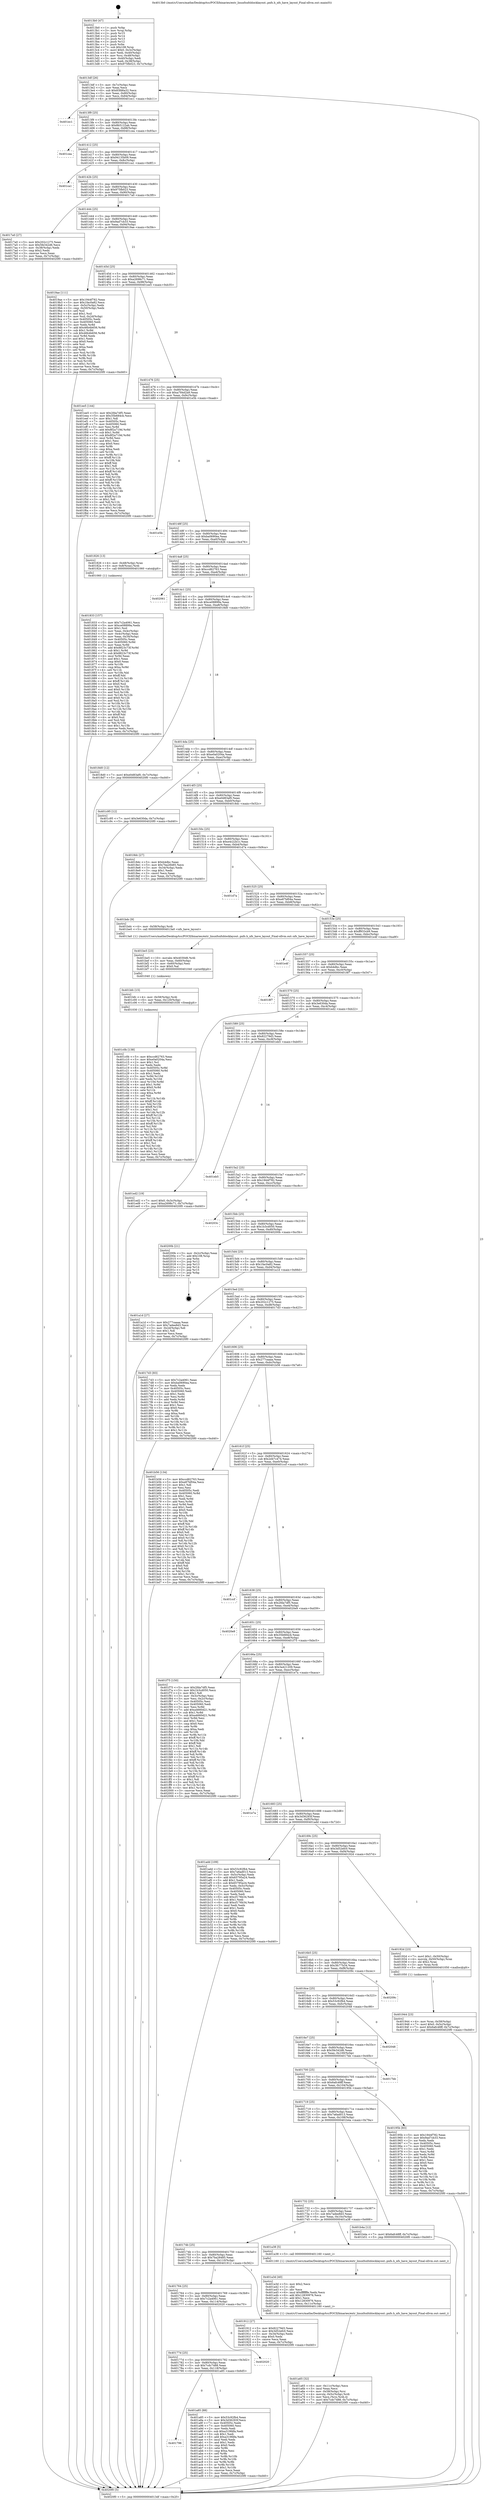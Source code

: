 digraph "0x4013b0" {
  label = "0x4013b0 (/mnt/c/Users/mathe/Desktop/tcc/POCII/binaries/extr_linuxfsnfsblocklayout..pnfs.h_nfs_have_layout_Final-ollvm.out::main(0))"
  labelloc = "t"
  node[shape=record]

  Entry [label="",width=0.3,height=0.3,shape=circle,fillcolor=black,style=filled]
  "0x4013df" [label="{
     0x4013df [26]\l
     | [instrs]\l
     &nbsp;&nbsp;0x4013df \<+3\>: mov -0x7c(%rbp),%eax\l
     &nbsp;&nbsp;0x4013e2 \<+2\>: mov %eax,%ecx\l
     &nbsp;&nbsp;0x4013e4 \<+6\>: sub $0x83fd6a32,%ecx\l
     &nbsp;&nbsp;0x4013ea \<+3\>: mov %eax,-0x80(%rbp)\l
     &nbsp;&nbsp;0x4013ed \<+6\>: mov %ecx,-0x84(%rbp)\l
     &nbsp;&nbsp;0x4013f3 \<+6\>: je 0000000000401ec1 \<main+0xb11\>\l
  }"]
  "0x401ec1" [label="{
     0x401ec1\l
  }", style=dashed]
  "0x4013f9" [label="{
     0x4013f9 [25]\l
     | [instrs]\l
     &nbsp;&nbsp;0x4013f9 \<+5\>: jmp 00000000004013fe \<main+0x4e\>\l
     &nbsp;&nbsp;0x4013fe \<+3\>: mov -0x80(%rbp),%eax\l
     &nbsp;&nbsp;0x401401 \<+5\>: sub $0x8b5122ab,%eax\l
     &nbsp;&nbsp;0x401406 \<+6\>: mov %eax,-0x88(%rbp)\l
     &nbsp;&nbsp;0x40140c \<+6\>: je 0000000000401cea \<main+0x93a\>\l
  }"]
  Exit [label="",width=0.3,height=0.3,shape=circle,fillcolor=black,style=filled,peripheries=2]
  "0x401cea" [label="{
     0x401cea\l
  }", style=dashed]
  "0x401412" [label="{
     0x401412 [25]\l
     | [instrs]\l
     &nbsp;&nbsp;0x401412 \<+5\>: jmp 0000000000401417 \<main+0x67\>\l
     &nbsp;&nbsp;0x401417 \<+3\>: mov -0x80(%rbp),%eax\l
     &nbsp;&nbsp;0x40141a \<+5\>: sub $0x94135b09,%eax\l
     &nbsp;&nbsp;0x40141f \<+6\>: mov %eax,-0x8c(%rbp)\l
     &nbsp;&nbsp;0x401425 \<+6\>: je 0000000000401ca1 \<main+0x8f1\>\l
  }"]
  "0x401c0b" [label="{
     0x401c0b [138]\l
     | [instrs]\l
     &nbsp;&nbsp;0x401c0b \<+5\>: mov $0xccd62763,%eax\l
     &nbsp;&nbsp;0x401c10 \<+5\>: mov $0xe0a0204a,%esi\l
     &nbsp;&nbsp;0x401c15 \<+2\>: mov $0x1,%cl\l
     &nbsp;&nbsp;0x401c17 \<+2\>: xor %edx,%edx\l
     &nbsp;&nbsp;0x401c19 \<+8\>: mov 0x40505c,%r8d\l
     &nbsp;&nbsp;0x401c21 \<+8\>: mov 0x405060,%r9d\l
     &nbsp;&nbsp;0x401c29 \<+3\>: sub $0x1,%edx\l
     &nbsp;&nbsp;0x401c2c \<+3\>: mov %r8d,%r10d\l
     &nbsp;&nbsp;0x401c2f \<+3\>: add %edx,%r10d\l
     &nbsp;&nbsp;0x401c32 \<+4\>: imul %r10d,%r8d\l
     &nbsp;&nbsp;0x401c36 \<+4\>: and $0x1,%r8d\l
     &nbsp;&nbsp;0x401c3a \<+4\>: cmp $0x0,%r8d\l
     &nbsp;&nbsp;0x401c3e \<+4\>: sete %r11b\l
     &nbsp;&nbsp;0x401c42 \<+4\>: cmp $0xa,%r9d\l
     &nbsp;&nbsp;0x401c46 \<+3\>: setl %bl\l
     &nbsp;&nbsp;0x401c49 \<+3\>: mov %r11b,%r14b\l
     &nbsp;&nbsp;0x401c4c \<+4\>: xor $0xff,%r14b\l
     &nbsp;&nbsp;0x401c50 \<+3\>: mov %bl,%r15b\l
     &nbsp;&nbsp;0x401c53 \<+4\>: xor $0xff,%r15b\l
     &nbsp;&nbsp;0x401c57 \<+3\>: xor $0x1,%cl\l
     &nbsp;&nbsp;0x401c5a \<+3\>: mov %r14b,%r12b\l
     &nbsp;&nbsp;0x401c5d \<+4\>: and $0xff,%r12b\l
     &nbsp;&nbsp;0x401c61 \<+3\>: and %cl,%r11b\l
     &nbsp;&nbsp;0x401c64 \<+3\>: mov %r15b,%r13b\l
     &nbsp;&nbsp;0x401c67 \<+4\>: and $0xff,%r13b\l
     &nbsp;&nbsp;0x401c6b \<+2\>: and %cl,%bl\l
     &nbsp;&nbsp;0x401c6d \<+3\>: or %r11b,%r12b\l
     &nbsp;&nbsp;0x401c70 \<+3\>: or %bl,%r13b\l
     &nbsp;&nbsp;0x401c73 \<+3\>: xor %r13b,%r12b\l
     &nbsp;&nbsp;0x401c76 \<+3\>: or %r15b,%r14b\l
     &nbsp;&nbsp;0x401c79 \<+4\>: xor $0xff,%r14b\l
     &nbsp;&nbsp;0x401c7d \<+3\>: or $0x1,%cl\l
     &nbsp;&nbsp;0x401c80 \<+3\>: and %cl,%r14b\l
     &nbsp;&nbsp;0x401c83 \<+3\>: or %r14b,%r12b\l
     &nbsp;&nbsp;0x401c86 \<+4\>: test $0x1,%r12b\l
     &nbsp;&nbsp;0x401c8a \<+3\>: cmovne %esi,%eax\l
     &nbsp;&nbsp;0x401c8d \<+3\>: mov %eax,-0x7c(%rbp)\l
     &nbsp;&nbsp;0x401c90 \<+5\>: jmp 00000000004020f0 \<main+0xd40\>\l
  }"]
  "0x401ca1" [label="{
     0x401ca1\l
  }", style=dashed]
  "0x40142b" [label="{
     0x40142b [25]\l
     | [instrs]\l
     &nbsp;&nbsp;0x40142b \<+5\>: jmp 0000000000401430 \<main+0x80\>\l
     &nbsp;&nbsp;0x401430 \<+3\>: mov -0x80(%rbp),%eax\l
     &nbsp;&nbsp;0x401433 \<+5\>: sub $0x975fb023,%eax\l
     &nbsp;&nbsp;0x401438 \<+6\>: mov %eax,-0x90(%rbp)\l
     &nbsp;&nbsp;0x40143e \<+6\>: je 00000000004017a0 \<main+0x3f0\>\l
  }"]
  "0x401bfc" [label="{
     0x401bfc [15]\l
     | [instrs]\l
     &nbsp;&nbsp;0x401bfc \<+4\>: mov -0x58(%rbp),%rdi\l
     &nbsp;&nbsp;0x401c00 \<+6\>: mov %eax,-0x120(%rbp)\l
     &nbsp;&nbsp;0x401c06 \<+5\>: call 0000000000401030 \<free@plt\>\l
     | [calls]\l
     &nbsp;&nbsp;0x401030 \{1\} (unknown)\l
  }"]
  "0x4017a0" [label="{
     0x4017a0 [27]\l
     | [instrs]\l
     &nbsp;&nbsp;0x4017a0 \<+5\>: mov $0x202c1275,%eax\l
     &nbsp;&nbsp;0x4017a5 \<+5\>: mov $0x5fe342d6,%ecx\l
     &nbsp;&nbsp;0x4017aa \<+3\>: mov -0x38(%rbp),%edx\l
     &nbsp;&nbsp;0x4017ad \<+3\>: cmp $0x2,%edx\l
     &nbsp;&nbsp;0x4017b0 \<+3\>: cmovne %ecx,%eax\l
     &nbsp;&nbsp;0x4017b3 \<+3\>: mov %eax,-0x7c(%rbp)\l
     &nbsp;&nbsp;0x4017b6 \<+5\>: jmp 00000000004020f0 \<main+0xd40\>\l
  }"]
  "0x401444" [label="{
     0x401444 [25]\l
     | [instrs]\l
     &nbsp;&nbsp;0x401444 \<+5\>: jmp 0000000000401449 \<main+0x99\>\l
     &nbsp;&nbsp;0x401449 \<+3\>: mov -0x80(%rbp),%eax\l
     &nbsp;&nbsp;0x40144c \<+5\>: sub $0x9ad7cb33,%eax\l
     &nbsp;&nbsp;0x401451 \<+6\>: mov %eax,-0x94(%rbp)\l
     &nbsp;&nbsp;0x401457 \<+6\>: je 00000000004019ae \<main+0x5fe\>\l
  }"]
  "0x4020f0" [label="{
     0x4020f0 [5]\l
     | [instrs]\l
     &nbsp;&nbsp;0x4020f0 \<+5\>: jmp 00000000004013df \<main+0x2f\>\l
  }"]
  "0x4013b0" [label="{
     0x4013b0 [47]\l
     | [instrs]\l
     &nbsp;&nbsp;0x4013b0 \<+1\>: push %rbp\l
     &nbsp;&nbsp;0x4013b1 \<+3\>: mov %rsp,%rbp\l
     &nbsp;&nbsp;0x4013b4 \<+2\>: push %r15\l
     &nbsp;&nbsp;0x4013b6 \<+2\>: push %r14\l
     &nbsp;&nbsp;0x4013b8 \<+2\>: push %r13\l
     &nbsp;&nbsp;0x4013ba \<+2\>: push %r12\l
     &nbsp;&nbsp;0x4013bc \<+1\>: push %rbx\l
     &nbsp;&nbsp;0x4013bd \<+7\>: sub $0x108,%rsp\l
     &nbsp;&nbsp;0x4013c4 \<+7\>: movl $0x0,-0x3c(%rbp)\l
     &nbsp;&nbsp;0x4013cb \<+3\>: mov %edi,-0x40(%rbp)\l
     &nbsp;&nbsp;0x4013ce \<+4\>: mov %rsi,-0x48(%rbp)\l
     &nbsp;&nbsp;0x4013d2 \<+3\>: mov -0x40(%rbp),%edi\l
     &nbsp;&nbsp;0x4013d5 \<+3\>: mov %edi,-0x38(%rbp)\l
     &nbsp;&nbsp;0x4013d8 \<+7\>: movl $0x975fb023,-0x7c(%rbp)\l
  }"]
  "0x401be5" [label="{
     0x401be5 [23]\l
     | [instrs]\l
     &nbsp;&nbsp;0x401be5 \<+10\>: movabs $0x4030d6,%rdi\l
     &nbsp;&nbsp;0x401bef \<+3\>: mov %eax,-0x60(%rbp)\l
     &nbsp;&nbsp;0x401bf2 \<+3\>: mov -0x60(%rbp),%esi\l
     &nbsp;&nbsp;0x401bf5 \<+2\>: mov $0x0,%al\l
     &nbsp;&nbsp;0x401bf7 \<+5\>: call 0000000000401040 \<printf@plt\>\l
     | [calls]\l
     &nbsp;&nbsp;0x401040 \{1\} (unknown)\l
  }"]
  "0x4019ae" [label="{
     0x4019ae [111]\l
     | [instrs]\l
     &nbsp;&nbsp;0x4019ae \<+5\>: mov $0x1944f782,%eax\l
     &nbsp;&nbsp;0x4019b3 \<+5\>: mov $0x1fac0a82,%ecx\l
     &nbsp;&nbsp;0x4019b8 \<+3\>: mov -0x5c(%rbp),%edx\l
     &nbsp;&nbsp;0x4019bb \<+3\>: cmp -0x50(%rbp),%edx\l
     &nbsp;&nbsp;0x4019be \<+4\>: setl %sil\l
     &nbsp;&nbsp;0x4019c2 \<+4\>: and $0x1,%sil\l
     &nbsp;&nbsp;0x4019c6 \<+4\>: mov %sil,-0x2d(%rbp)\l
     &nbsp;&nbsp;0x4019ca \<+7\>: mov 0x40505c,%edx\l
     &nbsp;&nbsp;0x4019d1 \<+7\>: mov 0x405060,%edi\l
     &nbsp;&nbsp;0x4019d8 \<+3\>: mov %edx,%r8d\l
     &nbsp;&nbsp;0x4019db \<+7\>: add $0x46b4b656,%r8d\l
     &nbsp;&nbsp;0x4019e2 \<+4\>: sub $0x1,%r8d\l
     &nbsp;&nbsp;0x4019e6 \<+7\>: sub $0x46b4b656,%r8d\l
     &nbsp;&nbsp;0x4019ed \<+4\>: imul %r8d,%edx\l
     &nbsp;&nbsp;0x4019f1 \<+3\>: and $0x1,%edx\l
     &nbsp;&nbsp;0x4019f4 \<+3\>: cmp $0x0,%edx\l
     &nbsp;&nbsp;0x4019f7 \<+4\>: sete %sil\l
     &nbsp;&nbsp;0x4019fb \<+3\>: cmp $0xa,%edi\l
     &nbsp;&nbsp;0x4019fe \<+4\>: setl %r9b\l
     &nbsp;&nbsp;0x401a02 \<+3\>: mov %sil,%r10b\l
     &nbsp;&nbsp;0x401a05 \<+3\>: and %r9b,%r10b\l
     &nbsp;&nbsp;0x401a08 \<+3\>: xor %r9b,%sil\l
     &nbsp;&nbsp;0x401a0b \<+3\>: or %sil,%r10b\l
     &nbsp;&nbsp;0x401a0e \<+4\>: test $0x1,%r10b\l
     &nbsp;&nbsp;0x401a12 \<+3\>: cmovne %ecx,%eax\l
     &nbsp;&nbsp;0x401a15 \<+3\>: mov %eax,-0x7c(%rbp)\l
     &nbsp;&nbsp;0x401a18 \<+5\>: jmp 00000000004020f0 \<main+0xd40\>\l
  }"]
  "0x40145d" [label="{
     0x40145d [25]\l
     | [instrs]\l
     &nbsp;&nbsp;0x40145d \<+5\>: jmp 0000000000401462 \<main+0xb2\>\l
     &nbsp;&nbsp;0x401462 \<+3\>: mov -0x80(%rbp),%eax\l
     &nbsp;&nbsp;0x401465 \<+5\>: sub $0xa2698c71,%eax\l
     &nbsp;&nbsp;0x40146a \<+6\>: mov %eax,-0x98(%rbp)\l
     &nbsp;&nbsp;0x401470 \<+6\>: je 0000000000401ee5 \<main+0xb35\>\l
  }"]
  "0x401796" [label="{
     0x401796\l
  }", style=dashed]
  "0x401ee5" [label="{
     0x401ee5 [144]\l
     | [instrs]\l
     &nbsp;&nbsp;0x401ee5 \<+5\>: mov $0x2fda7df5,%eax\l
     &nbsp;&nbsp;0x401eea \<+5\>: mov $0x35b684cb,%ecx\l
     &nbsp;&nbsp;0x401eef \<+2\>: mov $0x1,%dl\l
     &nbsp;&nbsp;0x401ef1 \<+7\>: mov 0x40505c,%esi\l
     &nbsp;&nbsp;0x401ef8 \<+7\>: mov 0x405060,%edi\l
     &nbsp;&nbsp;0x401eff \<+3\>: mov %esi,%r8d\l
     &nbsp;&nbsp;0x401f02 \<+7\>: add $0x8f2a719d,%r8d\l
     &nbsp;&nbsp;0x401f09 \<+4\>: sub $0x1,%r8d\l
     &nbsp;&nbsp;0x401f0d \<+7\>: sub $0x8f2a719d,%r8d\l
     &nbsp;&nbsp;0x401f14 \<+4\>: imul %r8d,%esi\l
     &nbsp;&nbsp;0x401f18 \<+3\>: and $0x1,%esi\l
     &nbsp;&nbsp;0x401f1b \<+3\>: cmp $0x0,%esi\l
     &nbsp;&nbsp;0x401f1e \<+4\>: sete %r9b\l
     &nbsp;&nbsp;0x401f22 \<+3\>: cmp $0xa,%edi\l
     &nbsp;&nbsp;0x401f25 \<+4\>: setl %r10b\l
     &nbsp;&nbsp;0x401f29 \<+3\>: mov %r9b,%r11b\l
     &nbsp;&nbsp;0x401f2c \<+4\>: xor $0xff,%r11b\l
     &nbsp;&nbsp;0x401f30 \<+3\>: mov %r10b,%bl\l
     &nbsp;&nbsp;0x401f33 \<+3\>: xor $0xff,%bl\l
     &nbsp;&nbsp;0x401f36 \<+3\>: xor $0x1,%dl\l
     &nbsp;&nbsp;0x401f39 \<+3\>: mov %r11b,%r14b\l
     &nbsp;&nbsp;0x401f3c \<+4\>: and $0xff,%r14b\l
     &nbsp;&nbsp;0x401f40 \<+3\>: and %dl,%r9b\l
     &nbsp;&nbsp;0x401f43 \<+3\>: mov %bl,%r15b\l
     &nbsp;&nbsp;0x401f46 \<+4\>: and $0xff,%r15b\l
     &nbsp;&nbsp;0x401f4a \<+3\>: and %dl,%r10b\l
     &nbsp;&nbsp;0x401f4d \<+3\>: or %r9b,%r14b\l
     &nbsp;&nbsp;0x401f50 \<+3\>: or %r10b,%r15b\l
     &nbsp;&nbsp;0x401f53 \<+3\>: xor %r15b,%r14b\l
     &nbsp;&nbsp;0x401f56 \<+3\>: or %bl,%r11b\l
     &nbsp;&nbsp;0x401f59 \<+4\>: xor $0xff,%r11b\l
     &nbsp;&nbsp;0x401f5d \<+3\>: or $0x1,%dl\l
     &nbsp;&nbsp;0x401f60 \<+3\>: and %dl,%r11b\l
     &nbsp;&nbsp;0x401f63 \<+3\>: or %r11b,%r14b\l
     &nbsp;&nbsp;0x401f66 \<+4\>: test $0x1,%r14b\l
     &nbsp;&nbsp;0x401f6a \<+3\>: cmovne %ecx,%eax\l
     &nbsp;&nbsp;0x401f6d \<+3\>: mov %eax,-0x7c(%rbp)\l
     &nbsp;&nbsp;0x401f70 \<+5\>: jmp 00000000004020f0 \<main+0xd40\>\l
  }"]
  "0x401476" [label="{
     0x401476 [25]\l
     | [instrs]\l
     &nbsp;&nbsp;0x401476 \<+5\>: jmp 000000000040147b \<main+0xcb\>\l
     &nbsp;&nbsp;0x40147b \<+3\>: mov -0x80(%rbp),%eax\l
     &nbsp;&nbsp;0x40147e \<+5\>: sub $0xa784d2a9,%eax\l
     &nbsp;&nbsp;0x401483 \<+6\>: mov %eax,-0x9c(%rbp)\l
     &nbsp;&nbsp;0x401489 \<+6\>: je 0000000000401e5b \<main+0xaab\>\l
  }"]
  "0x401a85" [label="{
     0x401a85 [88]\l
     | [instrs]\l
     &nbsp;&nbsp;0x401a85 \<+5\>: mov $0x53c92fb4,%eax\l
     &nbsp;&nbsp;0x401a8a \<+5\>: mov $0x3d36293f,%ecx\l
     &nbsp;&nbsp;0x401a8f \<+7\>: mov 0x40505c,%edx\l
     &nbsp;&nbsp;0x401a96 \<+7\>: mov 0x405060,%esi\l
     &nbsp;&nbsp;0x401a9d \<+2\>: mov %edx,%edi\l
     &nbsp;&nbsp;0x401a9f \<+6\>: sub $0xa319fdfa,%edi\l
     &nbsp;&nbsp;0x401aa5 \<+3\>: sub $0x1,%edi\l
     &nbsp;&nbsp;0x401aa8 \<+6\>: add $0xa319fdfa,%edi\l
     &nbsp;&nbsp;0x401aae \<+3\>: imul %edi,%edx\l
     &nbsp;&nbsp;0x401ab1 \<+3\>: and $0x1,%edx\l
     &nbsp;&nbsp;0x401ab4 \<+3\>: cmp $0x0,%edx\l
     &nbsp;&nbsp;0x401ab7 \<+4\>: sete %r8b\l
     &nbsp;&nbsp;0x401abb \<+3\>: cmp $0xa,%esi\l
     &nbsp;&nbsp;0x401abe \<+4\>: setl %r9b\l
     &nbsp;&nbsp;0x401ac2 \<+3\>: mov %r8b,%r10b\l
     &nbsp;&nbsp;0x401ac5 \<+3\>: and %r9b,%r10b\l
     &nbsp;&nbsp;0x401ac8 \<+3\>: xor %r9b,%r8b\l
     &nbsp;&nbsp;0x401acb \<+3\>: or %r8b,%r10b\l
     &nbsp;&nbsp;0x401ace \<+4\>: test $0x1,%r10b\l
     &nbsp;&nbsp;0x401ad2 \<+3\>: cmovne %ecx,%eax\l
     &nbsp;&nbsp;0x401ad5 \<+3\>: mov %eax,-0x7c(%rbp)\l
     &nbsp;&nbsp;0x401ad8 \<+5\>: jmp 00000000004020f0 \<main+0xd40\>\l
  }"]
  "0x401e5b" [label="{
     0x401e5b\l
  }", style=dashed]
  "0x40148f" [label="{
     0x40148f [25]\l
     | [instrs]\l
     &nbsp;&nbsp;0x40148f \<+5\>: jmp 0000000000401494 \<main+0xe4\>\l
     &nbsp;&nbsp;0x401494 \<+3\>: mov -0x80(%rbp),%eax\l
     &nbsp;&nbsp;0x401497 \<+5\>: sub $0xba0690ea,%eax\l
     &nbsp;&nbsp;0x40149c \<+6\>: mov %eax,-0xa0(%rbp)\l
     &nbsp;&nbsp;0x4014a2 \<+6\>: je 0000000000401826 \<main+0x476\>\l
  }"]
  "0x40177d" [label="{
     0x40177d [25]\l
     | [instrs]\l
     &nbsp;&nbsp;0x40177d \<+5\>: jmp 0000000000401782 \<main+0x3d2\>\l
     &nbsp;&nbsp;0x401782 \<+3\>: mov -0x80(%rbp),%eax\l
     &nbsp;&nbsp;0x401785 \<+5\>: sub $0x7cdc7488,%eax\l
     &nbsp;&nbsp;0x40178a \<+6\>: mov %eax,-0x118(%rbp)\l
     &nbsp;&nbsp;0x401790 \<+6\>: je 0000000000401a85 \<main+0x6d5\>\l
  }"]
  "0x401826" [label="{
     0x401826 [13]\l
     | [instrs]\l
     &nbsp;&nbsp;0x401826 \<+4\>: mov -0x48(%rbp),%rax\l
     &nbsp;&nbsp;0x40182a \<+4\>: mov 0x8(%rax),%rdi\l
     &nbsp;&nbsp;0x40182e \<+5\>: call 0000000000401060 \<atoi@plt\>\l
     | [calls]\l
     &nbsp;&nbsp;0x401060 \{1\} (unknown)\l
  }"]
  "0x4014a8" [label="{
     0x4014a8 [25]\l
     | [instrs]\l
     &nbsp;&nbsp;0x4014a8 \<+5\>: jmp 00000000004014ad \<main+0xfd\>\l
     &nbsp;&nbsp;0x4014ad \<+3\>: mov -0x80(%rbp),%eax\l
     &nbsp;&nbsp;0x4014b0 \<+5\>: sub $0xccd62763,%eax\l
     &nbsp;&nbsp;0x4014b5 \<+6\>: mov %eax,-0xa4(%rbp)\l
     &nbsp;&nbsp;0x4014bb \<+6\>: je 0000000000402061 \<main+0xcb1\>\l
  }"]
  "0x402020" [label="{
     0x402020\l
  }", style=dashed]
  "0x402061" [label="{
     0x402061\l
  }", style=dashed]
  "0x4014c1" [label="{
     0x4014c1 [25]\l
     | [instrs]\l
     &nbsp;&nbsp;0x4014c1 \<+5\>: jmp 00000000004014c6 \<main+0x116\>\l
     &nbsp;&nbsp;0x4014c6 \<+3\>: mov -0x80(%rbp),%eax\l
     &nbsp;&nbsp;0x4014c9 \<+5\>: sub $0xce08899a,%eax\l
     &nbsp;&nbsp;0x4014ce \<+6\>: mov %eax,-0xa8(%rbp)\l
     &nbsp;&nbsp;0x4014d4 \<+6\>: je 00000000004018d0 \<main+0x520\>\l
  }"]
  "0x401a65" [label="{
     0x401a65 [32]\l
     | [instrs]\l
     &nbsp;&nbsp;0x401a65 \<+6\>: mov -0x11c(%rbp),%ecx\l
     &nbsp;&nbsp;0x401a6b \<+3\>: imul %eax,%ecx\l
     &nbsp;&nbsp;0x401a6e \<+4\>: mov -0x58(%rbp),%rsi\l
     &nbsp;&nbsp;0x401a72 \<+4\>: movslq -0x5c(%rbp),%rdi\l
     &nbsp;&nbsp;0x401a76 \<+3\>: mov %ecx,(%rsi,%rdi,4)\l
     &nbsp;&nbsp;0x401a79 \<+7\>: movl $0x7cdc7488,-0x7c(%rbp)\l
     &nbsp;&nbsp;0x401a80 \<+5\>: jmp 00000000004020f0 \<main+0xd40\>\l
  }"]
  "0x4018d0" [label="{
     0x4018d0 [12]\l
     | [instrs]\l
     &nbsp;&nbsp;0x4018d0 \<+7\>: movl $0xe0d83af0,-0x7c(%rbp)\l
     &nbsp;&nbsp;0x4018d7 \<+5\>: jmp 00000000004020f0 \<main+0xd40\>\l
  }"]
  "0x4014da" [label="{
     0x4014da [25]\l
     | [instrs]\l
     &nbsp;&nbsp;0x4014da \<+5\>: jmp 00000000004014df \<main+0x12f\>\l
     &nbsp;&nbsp;0x4014df \<+3\>: mov -0x80(%rbp),%eax\l
     &nbsp;&nbsp;0x4014e2 \<+5\>: sub $0xe0a0204a,%eax\l
     &nbsp;&nbsp;0x4014e7 \<+6\>: mov %eax,-0xac(%rbp)\l
     &nbsp;&nbsp;0x4014ed \<+6\>: je 0000000000401c95 \<main+0x8e5\>\l
  }"]
  "0x401a3d" [label="{
     0x401a3d [40]\l
     | [instrs]\l
     &nbsp;&nbsp;0x401a3d \<+5\>: mov $0x2,%ecx\l
     &nbsp;&nbsp;0x401a42 \<+1\>: cltd\l
     &nbsp;&nbsp;0x401a43 \<+2\>: idiv %ecx\l
     &nbsp;&nbsp;0x401a45 \<+6\>: imul $0xfffffffe,%edx,%ecx\l
     &nbsp;&nbsp;0x401a4b \<+6\>: add $0x12830976,%ecx\l
     &nbsp;&nbsp;0x401a51 \<+3\>: add $0x1,%ecx\l
     &nbsp;&nbsp;0x401a54 \<+6\>: sub $0x12830976,%ecx\l
     &nbsp;&nbsp;0x401a5a \<+6\>: mov %ecx,-0x11c(%rbp)\l
     &nbsp;&nbsp;0x401a60 \<+5\>: call 0000000000401160 \<next_i\>\l
     | [calls]\l
     &nbsp;&nbsp;0x401160 \{1\} (/mnt/c/Users/mathe/Desktop/tcc/POCII/binaries/extr_linuxfsnfsblocklayout..pnfs.h_nfs_have_layout_Final-ollvm.out::next_i)\l
  }"]
  "0x401c95" [label="{
     0x401c95 [12]\l
     | [instrs]\l
     &nbsp;&nbsp;0x401c95 \<+7\>: movl $0x3e630da,-0x7c(%rbp)\l
     &nbsp;&nbsp;0x401c9c \<+5\>: jmp 00000000004020f0 \<main+0xd40\>\l
  }"]
  "0x4014f3" [label="{
     0x4014f3 [25]\l
     | [instrs]\l
     &nbsp;&nbsp;0x4014f3 \<+5\>: jmp 00000000004014f8 \<main+0x148\>\l
     &nbsp;&nbsp;0x4014f8 \<+3\>: mov -0x80(%rbp),%eax\l
     &nbsp;&nbsp;0x4014fb \<+5\>: sub $0xe0d83af0,%eax\l
     &nbsp;&nbsp;0x401500 \<+6\>: mov %eax,-0xb0(%rbp)\l
     &nbsp;&nbsp;0x401506 \<+6\>: je 00000000004018dc \<main+0x52c\>\l
  }"]
  "0x401944" [label="{
     0x401944 [23]\l
     | [instrs]\l
     &nbsp;&nbsp;0x401944 \<+4\>: mov %rax,-0x58(%rbp)\l
     &nbsp;&nbsp;0x401948 \<+7\>: movl $0x0,-0x5c(%rbp)\l
     &nbsp;&nbsp;0x40194f \<+7\>: movl $0x6afc48ff,-0x7c(%rbp)\l
     &nbsp;&nbsp;0x401956 \<+5\>: jmp 00000000004020f0 \<main+0xd40\>\l
  }"]
  "0x4018dc" [label="{
     0x4018dc [27]\l
     | [instrs]\l
     &nbsp;&nbsp;0x4018dc \<+5\>: mov $0xb4dbc,%eax\l
     &nbsp;&nbsp;0x4018e1 \<+5\>: mov $0x7ba28485,%ecx\l
     &nbsp;&nbsp;0x4018e6 \<+3\>: mov -0x34(%rbp),%edx\l
     &nbsp;&nbsp;0x4018e9 \<+3\>: cmp $0x1,%edx\l
     &nbsp;&nbsp;0x4018ec \<+3\>: cmovl %ecx,%eax\l
     &nbsp;&nbsp;0x4018ef \<+3\>: mov %eax,-0x7c(%rbp)\l
     &nbsp;&nbsp;0x4018f2 \<+5\>: jmp 00000000004020f0 \<main+0xd40\>\l
  }"]
  "0x40150c" [label="{
     0x40150c [25]\l
     | [instrs]\l
     &nbsp;&nbsp;0x40150c \<+5\>: jmp 0000000000401511 \<main+0x161\>\l
     &nbsp;&nbsp;0x401511 \<+3\>: mov -0x80(%rbp),%eax\l
     &nbsp;&nbsp;0x401514 \<+5\>: sub $0xe4c22b1c,%eax\l
     &nbsp;&nbsp;0x401519 \<+6\>: mov %eax,-0xb4(%rbp)\l
     &nbsp;&nbsp;0x40151f \<+6\>: je 0000000000401d7a \<main+0x9ca\>\l
  }"]
  "0x401764" [label="{
     0x401764 [25]\l
     | [instrs]\l
     &nbsp;&nbsp;0x401764 \<+5\>: jmp 0000000000401769 \<main+0x3b9\>\l
     &nbsp;&nbsp;0x401769 \<+3\>: mov -0x80(%rbp),%eax\l
     &nbsp;&nbsp;0x40176c \<+5\>: sub $0x7c2a4061,%eax\l
     &nbsp;&nbsp;0x401771 \<+6\>: mov %eax,-0x114(%rbp)\l
     &nbsp;&nbsp;0x401777 \<+6\>: je 0000000000402020 \<main+0xc70\>\l
  }"]
  "0x401d7a" [label="{
     0x401d7a\l
  }", style=dashed]
  "0x401525" [label="{
     0x401525 [25]\l
     | [instrs]\l
     &nbsp;&nbsp;0x401525 \<+5\>: jmp 000000000040152a \<main+0x17a\>\l
     &nbsp;&nbsp;0x40152a \<+3\>: mov -0x80(%rbp),%eax\l
     &nbsp;&nbsp;0x40152d \<+5\>: sub $0xe87bf04a,%eax\l
     &nbsp;&nbsp;0x401532 \<+6\>: mov %eax,-0xb8(%rbp)\l
     &nbsp;&nbsp;0x401538 \<+6\>: je 0000000000401bdc \<main+0x82c\>\l
  }"]
  "0x401912" [label="{
     0x401912 [27]\l
     | [instrs]\l
     &nbsp;&nbsp;0x401912 \<+5\>: mov $0x82279d3,%eax\l
     &nbsp;&nbsp;0x401917 \<+5\>: mov $0x3d52efc0,%ecx\l
     &nbsp;&nbsp;0x40191c \<+3\>: mov -0x34(%rbp),%edx\l
     &nbsp;&nbsp;0x40191f \<+3\>: cmp $0x0,%edx\l
     &nbsp;&nbsp;0x401922 \<+3\>: cmove %ecx,%eax\l
     &nbsp;&nbsp;0x401925 \<+3\>: mov %eax,-0x7c(%rbp)\l
     &nbsp;&nbsp;0x401928 \<+5\>: jmp 00000000004020f0 \<main+0xd40\>\l
  }"]
  "0x401bdc" [label="{
     0x401bdc [9]\l
     | [instrs]\l
     &nbsp;&nbsp;0x401bdc \<+4\>: mov -0x58(%rbp),%rdi\l
     &nbsp;&nbsp;0x401be0 \<+5\>: call 00000000004013a0 \<nfs_have_layout\>\l
     | [calls]\l
     &nbsp;&nbsp;0x4013a0 \{1\} (/mnt/c/Users/mathe/Desktop/tcc/POCII/binaries/extr_linuxfsnfsblocklayout..pnfs.h_nfs_have_layout_Final-ollvm.out::nfs_have_layout)\l
  }"]
  "0x40153e" [label="{
     0x40153e [25]\l
     | [instrs]\l
     &nbsp;&nbsp;0x40153e \<+5\>: jmp 0000000000401543 \<main+0x193\>\l
     &nbsp;&nbsp;0x401543 \<+3\>: mov -0x80(%rbp),%eax\l
     &nbsp;&nbsp;0x401546 \<+5\>: sub $0xff933cb9,%eax\l
     &nbsp;&nbsp;0x40154b \<+6\>: mov %eax,-0xbc(%rbp)\l
     &nbsp;&nbsp;0x401551 \<+6\>: je 0000000000401e4f \<main+0xa9f\>\l
  }"]
  "0x40174b" [label="{
     0x40174b [25]\l
     | [instrs]\l
     &nbsp;&nbsp;0x40174b \<+5\>: jmp 0000000000401750 \<main+0x3a0\>\l
     &nbsp;&nbsp;0x401750 \<+3\>: mov -0x80(%rbp),%eax\l
     &nbsp;&nbsp;0x401753 \<+5\>: sub $0x7ba28485,%eax\l
     &nbsp;&nbsp;0x401758 \<+6\>: mov %eax,-0x110(%rbp)\l
     &nbsp;&nbsp;0x40175e \<+6\>: je 0000000000401912 \<main+0x562\>\l
  }"]
  "0x401e4f" [label="{
     0x401e4f\l
  }", style=dashed]
  "0x401557" [label="{
     0x401557 [25]\l
     | [instrs]\l
     &nbsp;&nbsp;0x401557 \<+5\>: jmp 000000000040155c \<main+0x1ac\>\l
     &nbsp;&nbsp;0x40155c \<+3\>: mov -0x80(%rbp),%eax\l
     &nbsp;&nbsp;0x40155f \<+5\>: sub $0xb4dbc,%eax\l
     &nbsp;&nbsp;0x401564 \<+6\>: mov %eax,-0xc0(%rbp)\l
     &nbsp;&nbsp;0x40156a \<+6\>: je 00000000004018f7 \<main+0x547\>\l
  }"]
  "0x401a38" [label="{
     0x401a38 [5]\l
     | [instrs]\l
     &nbsp;&nbsp;0x401a38 \<+5\>: call 0000000000401160 \<next_i\>\l
     | [calls]\l
     &nbsp;&nbsp;0x401160 \{1\} (/mnt/c/Users/mathe/Desktop/tcc/POCII/binaries/extr_linuxfsnfsblocklayout..pnfs.h_nfs_have_layout_Final-ollvm.out::next_i)\l
  }"]
  "0x4018f7" [label="{
     0x4018f7\l
  }", style=dashed]
  "0x401570" [label="{
     0x401570 [25]\l
     | [instrs]\l
     &nbsp;&nbsp;0x401570 \<+5\>: jmp 0000000000401575 \<main+0x1c5\>\l
     &nbsp;&nbsp;0x401575 \<+3\>: mov -0x80(%rbp),%eax\l
     &nbsp;&nbsp;0x401578 \<+5\>: sub $0x3e630da,%eax\l
     &nbsp;&nbsp;0x40157d \<+6\>: mov %eax,-0xc4(%rbp)\l
     &nbsp;&nbsp;0x401583 \<+6\>: je 0000000000401ed2 \<main+0xb22\>\l
  }"]
  "0x401732" [label="{
     0x401732 [25]\l
     | [instrs]\l
     &nbsp;&nbsp;0x401732 \<+5\>: jmp 0000000000401737 \<main+0x387\>\l
     &nbsp;&nbsp;0x401737 \<+3\>: mov -0x80(%rbp),%eax\l
     &nbsp;&nbsp;0x40173a \<+5\>: sub $0x7adee8d3,%eax\l
     &nbsp;&nbsp;0x40173f \<+6\>: mov %eax,-0x10c(%rbp)\l
     &nbsp;&nbsp;0x401745 \<+6\>: je 0000000000401a38 \<main+0x688\>\l
  }"]
  "0x401ed2" [label="{
     0x401ed2 [19]\l
     | [instrs]\l
     &nbsp;&nbsp;0x401ed2 \<+7\>: movl $0x0,-0x3c(%rbp)\l
     &nbsp;&nbsp;0x401ed9 \<+7\>: movl $0xa2698c71,-0x7c(%rbp)\l
     &nbsp;&nbsp;0x401ee0 \<+5\>: jmp 00000000004020f0 \<main+0xd40\>\l
  }"]
  "0x401589" [label="{
     0x401589 [25]\l
     | [instrs]\l
     &nbsp;&nbsp;0x401589 \<+5\>: jmp 000000000040158e \<main+0x1de\>\l
     &nbsp;&nbsp;0x40158e \<+3\>: mov -0x80(%rbp),%eax\l
     &nbsp;&nbsp;0x401591 \<+5\>: sub $0x82279d3,%eax\l
     &nbsp;&nbsp;0x401596 \<+6\>: mov %eax,-0xc8(%rbp)\l
     &nbsp;&nbsp;0x40159c \<+6\>: je 0000000000401eb5 \<main+0xb05\>\l
  }"]
  "0x401b4a" [label="{
     0x401b4a [12]\l
     | [instrs]\l
     &nbsp;&nbsp;0x401b4a \<+7\>: movl $0x6afc48ff,-0x7c(%rbp)\l
     &nbsp;&nbsp;0x401b51 \<+5\>: jmp 00000000004020f0 \<main+0xd40\>\l
  }"]
  "0x401eb5" [label="{
     0x401eb5\l
  }", style=dashed]
  "0x4015a2" [label="{
     0x4015a2 [25]\l
     | [instrs]\l
     &nbsp;&nbsp;0x4015a2 \<+5\>: jmp 00000000004015a7 \<main+0x1f7\>\l
     &nbsp;&nbsp;0x4015a7 \<+3\>: mov -0x80(%rbp),%eax\l
     &nbsp;&nbsp;0x4015aa \<+5\>: sub $0x1944f782,%eax\l
     &nbsp;&nbsp;0x4015af \<+6\>: mov %eax,-0xcc(%rbp)\l
     &nbsp;&nbsp;0x4015b5 \<+6\>: je 000000000040203c \<main+0xc8c\>\l
  }"]
  "0x401719" [label="{
     0x401719 [25]\l
     | [instrs]\l
     &nbsp;&nbsp;0x401719 \<+5\>: jmp 000000000040171e \<main+0x36e\>\l
     &nbsp;&nbsp;0x40171e \<+3\>: mov -0x80(%rbp),%eax\l
     &nbsp;&nbsp;0x401721 \<+5\>: sub $0x7a6ad013,%eax\l
     &nbsp;&nbsp;0x401726 \<+6\>: mov %eax,-0x108(%rbp)\l
     &nbsp;&nbsp;0x40172c \<+6\>: je 0000000000401b4a \<main+0x79a\>\l
  }"]
  "0x40203c" [label="{
     0x40203c\l
  }", style=dashed]
  "0x4015bb" [label="{
     0x4015bb [25]\l
     | [instrs]\l
     &nbsp;&nbsp;0x4015bb \<+5\>: jmp 00000000004015c0 \<main+0x210\>\l
     &nbsp;&nbsp;0x4015c0 \<+3\>: mov -0x80(%rbp),%eax\l
     &nbsp;&nbsp;0x4015c3 \<+5\>: sub $0x1b3cd050,%eax\l
     &nbsp;&nbsp;0x4015c8 \<+6\>: mov %eax,-0xd0(%rbp)\l
     &nbsp;&nbsp;0x4015ce \<+6\>: je 000000000040200b \<main+0xc5b\>\l
  }"]
  "0x40195b" [label="{
     0x40195b [83]\l
     | [instrs]\l
     &nbsp;&nbsp;0x40195b \<+5\>: mov $0x1944f782,%eax\l
     &nbsp;&nbsp;0x401960 \<+5\>: mov $0x9ad7cb33,%ecx\l
     &nbsp;&nbsp;0x401965 \<+2\>: xor %edx,%edx\l
     &nbsp;&nbsp;0x401967 \<+7\>: mov 0x40505c,%esi\l
     &nbsp;&nbsp;0x40196e \<+7\>: mov 0x405060,%edi\l
     &nbsp;&nbsp;0x401975 \<+3\>: sub $0x1,%edx\l
     &nbsp;&nbsp;0x401978 \<+3\>: mov %esi,%r8d\l
     &nbsp;&nbsp;0x40197b \<+3\>: add %edx,%r8d\l
     &nbsp;&nbsp;0x40197e \<+4\>: imul %r8d,%esi\l
     &nbsp;&nbsp;0x401982 \<+3\>: and $0x1,%esi\l
     &nbsp;&nbsp;0x401985 \<+3\>: cmp $0x0,%esi\l
     &nbsp;&nbsp;0x401988 \<+4\>: sete %r9b\l
     &nbsp;&nbsp;0x40198c \<+3\>: cmp $0xa,%edi\l
     &nbsp;&nbsp;0x40198f \<+4\>: setl %r10b\l
     &nbsp;&nbsp;0x401993 \<+3\>: mov %r9b,%r11b\l
     &nbsp;&nbsp;0x401996 \<+3\>: and %r10b,%r11b\l
     &nbsp;&nbsp;0x401999 \<+3\>: xor %r10b,%r9b\l
     &nbsp;&nbsp;0x40199c \<+3\>: or %r9b,%r11b\l
     &nbsp;&nbsp;0x40199f \<+4\>: test $0x1,%r11b\l
     &nbsp;&nbsp;0x4019a3 \<+3\>: cmovne %ecx,%eax\l
     &nbsp;&nbsp;0x4019a6 \<+3\>: mov %eax,-0x7c(%rbp)\l
     &nbsp;&nbsp;0x4019a9 \<+5\>: jmp 00000000004020f0 \<main+0xd40\>\l
  }"]
  "0x40200b" [label="{
     0x40200b [21]\l
     | [instrs]\l
     &nbsp;&nbsp;0x40200b \<+3\>: mov -0x2c(%rbp),%eax\l
     &nbsp;&nbsp;0x40200e \<+7\>: add $0x108,%rsp\l
     &nbsp;&nbsp;0x402015 \<+1\>: pop %rbx\l
     &nbsp;&nbsp;0x402016 \<+2\>: pop %r12\l
     &nbsp;&nbsp;0x402018 \<+2\>: pop %r13\l
     &nbsp;&nbsp;0x40201a \<+2\>: pop %r14\l
     &nbsp;&nbsp;0x40201c \<+2\>: pop %r15\l
     &nbsp;&nbsp;0x40201e \<+1\>: pop %rbp\l
     &nbsp;&nbsp;0x40201f \<+1\>: ret\l
  }"]
  "0x4015d4" [label="{
     0x4015d4 [25]\l
     | [instrs]\l
     &nbsp;&nbsp;0x4015d4 \<+5\>: jmp 00000000004015d9 \<main+0x229\>\l
     &nbsp;&nbsp;0x4015d9 \<+3\>: mov -0x80(%rbp),%eax\l
     &nbsp;&nbsp;0x4015dc \<+5\>: sub $0x1fac0a82,%eax\l
     &nbsp;&nbsp;0x4015e1 \<+6\>: mov %eax,-0xd4(%rbp)\l
     &nbsp;&nbsp;0x4015e7 \<+6\>: je 0000000000401a1d \<main+0x66d\>\l
  }"]
  "0x401700" [label="{
     0x401700 [25]\l
     | [instrs]\l
     &nbsp;&nbsp;0x401700 \<+5\>: jmp 0000000000401705 \<main+0x355\>\l
     &nbsp;&nbsp;0x401705 \<+3\>: mov -0x80(%rbp),%eax\l
     &nbsp;&nbsp;0x401708 \<+5\>: sub $0x6afc48ff,%eax\l
     &nbsp;&nbsp;0x40170d \<+6\>: mov %eax,-0x104(%rbp)\l
     &nbsp;&nbsp;0x401713 \<+6\>: je 000000000040195b \<main+0x5ab\>\l
  }"]
  "0x401a1d" [label="{
     0x401a1d [27]\l
     | [instrs]\l
     &nbsp;&nbsp;0x401a1d \<+5\>: mov $0x277caaaa,%eax\l
     &nbsp;&nbsp;0x401a22 \<+5\>: mov $0x7adee8d3,%ecx\l
     &nbsp;&nbsp;0x401a27 \<+3\>: mov -0x2d(%rbp),%dl\l
     &nbsp;&nbsp;0x401a2a \<+3\>: test $0x1,%dl\l
     &nbsp;&nbsp;0x401a2d \<+3\>: cmovne %ecx,%eax\l
     &nbsp;&nbsp;0x401a30 \<+3\>: mov %eax,-0x7c(%rbp)\l
     &nbsp;&nbsp;0x401a33 \<+5\>: jmp 00000000004020f0 \<main+0xd40\>\l
  }"]
  "0x4015ed" [label="{
     0x4015ed [25]\l
     | [instrs]\l
     &nbsp;&nbsp;0x4015ed \<+5\>: jmp 00000000004015f2 \<main+0x242\>\l
     &nbsp;&nbsp;0x4015f2 \<+3\>: mov -0x80(%rbp),%eax\l
     &nbsp;&nbsp;0x4015f5 \<+5\>: sub $0x202c1275,%eax\l
     &nbsp;&nbsp;0x4015fa \<+6\>: mov %eax,-0xd8(%rbp)\l
     &nbsp;&nbsp;0x401600 \<+6\>: je 00000000004017d3 \<main+0x423\>\l
  }"]
  "0x4017bb" [label="{
     0x4017bb\l
  }", style=dashed]
  "0x4017d3" [label="{
     0x4017d3 [83]\l
     | [instrs]\l
     &nbsp;&nbsp;0x4017d3 \<+5\>: mov $0x7c2a4061,%eax\l
     &nbsp;&nbsp;0x4017d8 \<+5\>: mov $0xba0690ea,%ecx\l
     &nbsp;&nbsp;0x4017dd \<+2\>: xor %edx,%edx\l
     &nbsp;&nbsp;0x4017df \<+7\>: mov 0x40505c,%esi\l
     &nbsp;&nbsp;0x4017e6 \<+7\>: mov 0x405060,%edi\l
     &nbsp;&nbsp;0x4017ed \<+3\>: sub $0x1,%edx\l
     &nbsp;&nbsp;0x4017f0 \<+3\>: mov %esi,%r8d\l
     &nbsp;&nbsp;0x4017f3 \<+3\>: add %edx,%r8d\l
     &nbsp;&nbsp;0x4017f6 \<+4\>: imul %r8d,%esi\l
     &nbsp;&nbsp;0x4017fa \<+3\>: and $0x1,%esi\l
     &nbsp;&nbsp;0x4017fd \<+3\>: cmp $0x0,%esi\l
     &nbsp;&nbsp;0x401800 \<+4\>: sete %r9b\l
     &nbsp;&nbsp;0x401804 \<+3\>: cmp $0xa,%edi\l
     &nbsp;&nbsp;0x401807 \<+4\>: setl %r10b\l
     &nbsp;&nbsp;0x40180b \<+3\>: mov %r9b,%r11b\l
     &nbsp;&nbsp;0x40180e \<+3\>: and %r10b,%r11b\l
     &nbsp;&nbsp;0x401811 \<+3\>: xor %r10b,%r9b\l
     &nbsp;&nbsp;0x401814 \<+3\>: or %r9b,%r11b\l
     &nbsp;&nbsp;0x401817 \<+4\>: test $0x1,%r11b\l
     &nbsp;&nbsp;0x40181b \<+3\>: cmovne %ecx,%eax\l
     &nbsp;&nbsp;0x40181e \<+3\>: mov %eax,-0x7c(%rbp)\l
     &nbsp;&nbsp;0x401821 \<+5\>: jmp 00000000004020f0 \<main+0xd40\>\l
  }"]
  "0x401606" [label="{
     0x401606 [25]\l
     | [instrs]\l
     &nbsp;&nbsp;0x401606 \<+5\>: jmp 000000000040160b \<main+0x25b\>\l
     &nbsp;&nbsp;0x40160b \<+3\>: mov -0x80(%rbp),%eax\l
     &nbsp;&nbsp;0x40160e \<+5\>: sub $0x277caaaa,%eax\l
     &nbsp;&nbsp;0x401613 \<+6\>: mov %eax,-0xdc(%rbp)\l
     &nbsp;&nbsp;0x401619 \<+6\>: je 0000000000401b56 \<main+0x7a6\>\l
  }"]
  "0x401833" [label="{
     0x401833 [157]\l
     | [instrs]\l
     &nbsp;&nbsp;0x401833 \<+5\>: mov $0x7c2a4061,%ecx\l
     &nbsp;&nbsp;0x401838 \<+5\>: mov $0xce08899a,%edx\l
     &nbsp;&nbsp;0x40183d \<+3\>: mov $0x1,%sil\l
     &nbsp;&nbsp;0x401840 \<+3\>: mov %eax,-0x4c(%rbp)\l
     &nbsp;&nbsp;0x401843 \<+3\>: mov -0x4c(%rbp),%eax\l
     &nbsp;&nbsp;0x401846 \<+3\>: mov %eax,-0x34(%rbp)\l
     &nbsp;&nbsp;0x401849 \<+7\>: mov 0x40505c,%eax\l
     &nbsp;&nbsp;0x401850 \<+8\>: mov 0x405060,%r8d\l
     &nbsp;&nbsp;0x401858 \<+3\>: mov %eax,%r9d\l
     &nbsp;&nbsp;0x40185b \<+7\>: add $0x8823c73f,%r9d\l
     &nbsp;&nbsp;0x401862 \<+4\>: sub $0x1,%r9d\l
     &nbsp;&nbsp;0x401866 \<+7\>: sub $0x8823c73f,%r9d\l
     &nbsp;&nbsp;0x40186d \<+4\>: imul %r9d,%eax\l
     &nbsp;&nbsp;0x401871 \<+3\>: and $0x1,%eax\l
     &nbsp;&nbsp;0x401874 \<+3\>: cmp $0x0,%eax\l
     &nbsp;&nbsp;0x401877 \<+4\>: sete %r10b\l
     &nbsp;&nbsp;0x40187b \<+4\>: cmp $0xa,%r8d\l
     &nbsp;&nbsp;0x40187f \<+4\>: setl %r11b\l
     &nbsp;&nbsp;0x401883 \<+3\>: mov %r10b,%bl\l
     &nbsp;&nbsp;0x401886 \<+3\>: xor $0xff,%bl\l
     &nbsp;&nbsp;0x401889 \<+3\>: mov %r11b,%r14b\l
     &nbsp;&nbsp;0x40188c \<+4\>: xor $0xff,%r14b\l
     &nbsp;&nbsp;0x401890 \<+4\>: xor $0x0,%sil\l
     &nbsp;&nbsp;0x401894 \<+3\>: mov %bl,%r15b\l
     &nbsp;&nbsp;0x401897 \<+4\>: and $0x0,%r15b\l
     &nbsp;&nbsp;0x40189b \<+3\>: and %sil,%r10b\l
     &nbsp;&nbsp;0x40189e \<+3\>: mov %r14b,%r12b\l
     &nbsp;&nbsp;0x4018a1 \<+4\>: and $0x0,%r12b\l
     &nbsp;&nbsp;0x4018a5 \<+3\>: and %sil,%r11b\l
     &nbsp;&nbsp;0x4018a8 \<+3\>: or %r10b,%r15b\l
     &nbsp;&nbsp;0x4018ab \<+3\>: or %r11b,%r12b\l
     &nbsp;&nbsp;0x4018ae \<+3\>: xor %r12b,%r15b\l
     &nbsp;&nbsp;0x4018b1 \<+3\>: or %r14b,%bl\l
     &nbsp;&nbsp;0x4018b4 \<+3\>: xor $0xff,%bl\l
     &nbsp;&nbsp;0x4018b7 \<+4\>: or $0x0,%sil\l
     &nbsp;&nbsp;0x4018bb \<+3\>: and %sil,%bl\l
     &nbsp;&nbsp;0x4018be \<+3\>: or %bl,%r15b\l
     &nbsp;&nbsp;0x4018c1 \<+4\>: test $0x1,%r15b\l
     &nbsp;&nbsp;0x4018c5 \<+3\>: cmovne %edx,%ecx\l
     &nbsp;&nbsp;0x4018c8 \<+3\>: mov %ecx,-0x7c(%rbp)\l
     &nbsp;&nbsp;0x4018cb \<+5\>: jmp 00000000004020f0 \<main+0xd40\>\l
  }"]
  "0x4016e7" [label="{
     0x4016e7 [25]\l
     | [instrs]\l
     &nbsp;&nbsp;0x4016e7 \<+5\>: jmp 00000000004016ec \<main+0x33c\>\l
     &nbsp;&nbsp;0x4016ec \<+3\>: mov -0x80(%rbp),%eax\l
     &nbsp;&nbsp;0x4016ef \<+5\>: sub $0x5fe342d6,%eax\l
     &nbsp;&nbsp;0x4016f4 \<+6\>: mov %eax,-0x100(%rbp)\l
     &nbsp;&nbsp;0x4016fa \<+6\>: je 00000000004017bb \<main+0x40b\>\l
  }"]
  "0x401b56" [label="{
     0x401b56 [134]\l
     | [instrs]\l
     &nbsp;&nbsp;0x401b56 \<+5\>: mov $0xccd62763,%eax\l
     &nbsp;&nbsp;0x401b5b \<+5\>: mov $0xe87bf04a,%ecx\l
     &nbsp;&nbsp;0x401b60 \<+2\>: mov $0x1,%dl\l
     &nbsp;&nbsp;0x401b62 \<+2\>: xor %esi,%esi\l
     &nbsp;&nbsp;0x401b64 \<+7\>: mov 0x40505c,%edi\l
     &nbsp;&nbsp;0x401b6b \<+8\>: mov 0x405060,%r8d\l
     &nbsp;&nbsp;0x401b73 \<+3\>: sub $0x1,%esi\l
     &nbsp;&nbsp;0x401b76 \<+3\>: mov %edi,%r9d\l
     &nbsp;&nbsp;0x401b79 \<+3\>: add %esi,%r9d\l
     &nbsp;&nbsp;0x401b7c \<+4\>: imul %r9d,%edi\l
     &nbsp;&nbsp;0x401b80 \<+3\>: and $0x1,%edi\l
     &nbsp;&nbsp;0x401b83 \<+3\>: cmp $0x0,%edi\l
     &nbsp;&nbsp;0x401b86 \<+4\>: sete %r10b\l
     &nbsp;&nbsp;0x401b8a \<+4\>: cmp $0xa,%r8d\l
     &nbsp;&nbsp;0x401b8e \<+4\>: setl %r11b\l
     &nbsp;&nbsp;0x401b92 \<+3\>: mov %r10b,%bl\l
     &nbsp;&nbsp;0x401b95 \<+3\>: xor $0xff,%bl\l
     &nbsp;&nbsp;0x401b98 \<+3\>: mov %r11b,%r14b\l
     &nbsp;&nbsp;0x401b9b \<+4\>: xor $0xff,%r14b\l
     &nbsp;&nbsp;0x401b9f \<+3\>: xor $0x0,%dl\l
     &nbsp;&nbsp;0x401ba2 \<+3\>: mov %bl,%r15b\l
     &nbsp;&nbsp;0x401ba5 \<+4\>: and $0x0,%r15b\l
     &nbsp;&nbsp;0x401ba9 \<+3\>: and %dl,%r10b\l
     &nbsp;&nbsp;0x401bac \<+3\>: mov %r14b,%r12b\l
     &nbsp;&nbsp;0x401baf \<+4\>: and $0x0,%r12b\l
     &nbsp;&nbsp;0x401bb3 \<+3\>: and %dl,%r11b\l
     &nbsp;&nbsp;0x401bb6 \<+3\>: or %r10b,%r15b\l
     &nbsp;&nbsp;0x401bb9 \<+3\>: or %r11b,%r12b\l
     &nbsp;&nbsp;0x401bbc \<+3\>: xor %r12b,%r15b\l
     &nbsp;&nbsp;0x401bbf \<+3\>: or %r14b,%bl\l
     &nbsp;&nbsp;0x401bc2 \<+3\>: xor $0xff,%bl\l
     &nbsp;&nbsp;0x401bc5 \<+3\>: or $0x0,%dl\l
     &nbsp;&nbsp;0x401bc8 \<+2\>: and %dl,%bl\l
     &nbsp;&nbsp;0x401bca \<+3\>: or %bl,%r15b\l
     &nbsp;&nbsp;0x401bcd \<+4\>: test $0x1,%r15b\l
     &nbsp;&nbsp;0x401bd1 \<+3\>: cmovne %ecx,%eax\l
     &nbsp;&nbsp;0x401bd4 \<+3\>: mov %eax,-0x7c(%rbp)\l
     &nbsp;&nbsp;0x401bd7 \<+5\>: jmp 00000000004020f0 \<main+0xd40\>\l
  }"]
  "0x40161f" [label="{
     0x40161f [25]\l
     | [instrs]\l
     &nbsp;&nbsp;0x40161f \<+5\>: jmp 0000000000401624 \<main+0x274\>\l
     &nbsp;&nbsp;0x401624 \<+3\>: mov -0x80(%rbp),%eax\l
     &nbsp;&nbsp;0x401627 \<+5\>: sub $0x2d47c474,%eax\l
     &nbsp;&nbsp;0x40162c \<+6\>: mov %eax,-0xe0(%rbp)\l
     &nbsp;&nbsp;0x401632 \<+6\>: je 0000000000401ccf \<main+0x91f\>\l
  }"]
  "0x402048" [label="{
     0x402048\l
  }", style=dashed]
  "0x401ccf" [label="{
     0x401ccf\l
  }", style=dashed]
  "0x401638" [label="{
     0x401638 [25]\l
     | [instrs]\l
     &nbsp;&nbsp;0x401638 \<+5\>: jmp 000000000040163d \<main+0x28d\>\l
     &nbsp;&nbsp;0x40163d \<+3\>: mov -0x80(%rbp),%eax\l
     &nbsp;&nbsp;0x401640 \<+5\>: sub $0x2fda7df5,%eax\l
     &nbsp;&nbsp;0x401645 \<+6\>: mov %eax,-0xe4(%rbp)\l
     &nbsp;&nbsp;0x40164b \<+6\>: je 00000000004020e9 \<main+0xd39\>\l
  }"]
  "0x4016ce" [label="{
     0x4016ce [25]\l
     | [instrs]\l
     &nbsp;&nbsp;0x4016ce \<+5\>: jmp 00000000004016d3 \<main+0x323\>\l
     &nbsp;&nbsp;0x4016d3 \<+3\>: mov -0x80(%rbp),%eax\l
     &nbsp;&nbsp;0x4016d6 \<+5\>: sub $0x53c92fb4,%eax\l
     &nbsp;&nbsp;0x4016db \<+6\>: mov %eax,-0xfc(%rbp)\l
     &nbsp;&nbsp;0x4016e1 \<+6\>: je 0000000000402048 \<main+0xc98\>\l
  }"]
  "0x4020e9" [label="{
     0x4020e9\l
  }", style=dashed]
  "0x401651" [label="{
     0x401651 [25]\l
     | [instrs]\l
     &nbsp;&nbsp;0x401651 \<+5\>: jmp 0000000000401656 \<main+0x2a6\>\l
     &nbsp;&nbsp;0x401656 \<+3\>: mov -0x80(%rbp),%eax\l
     &nbsp;&nbsp;0x401659 \<+5\>: sub $0x35b684cb,%eax\l
     &nbsp;&nbsp;0x40165e \<+6\>: mov %eax,-0xe8(%rbp)\l
     &nbsp;&nbsp;0x401664 \<+6\>: je 0000000000401f75 \<main+0xbc5\>\l
  }"]
  "0x40209c" [label="{
     0x40209c\l
  }", style=dashed]
  "0x401f75" [label="{
     0x401f75 [150]\l
     | [instrs]\l
     &nbsp;&nbsp;0x401f75 \<+5\>: mov $0x2fda7df5,%eax\l
     &nbsp;&nbsp;0x401f7a \<+5\>: mov $0x1b3cd050,%ecx\l
     &nbsp;&nbsp;0x401f7f \<+2\>: mov $0x1,%dl\l
     &nbsp;&nbsp;0x401f81 \<+3\>: mov -0x3c(%rbp),%esi\l
     &nbsp;&nbsp;0x401f84 \<+3\>: mov %esi,-0x2c(%rbp)\l
     &nbsp;&nbsp;0x401f87 \<+7\>: mov 0x40505c,%esi\l
     &nbsp;&nbsp;0x401f8e \<+7\>: mov 0x405060,%edi\l
     &nbsp;&nbsp;0x401f95 \<+3\>: mov %esi,%r8d\l
     &nbsp;&nbsp;0x401f98 \<+7\>: add $0xa4660d21,%r8d\l
     &nbsp;&nbsp;0x401f9f \<+4\>: sub $0x1,%r8d\l
     &nbsp;&nbsp;0x401fa3 \<+7\>: sub $0xa4660d21,%r8d\l
     &nbsp;&nbsp;0x401faa \<+4\>: imul %r8d,%esi\l
     &nbsp;&nbsp;0x401fae \<+3\>: and $0x1,%esi\l
     &nbsp;&nbsp;0x401fb1 \<+3\>: cmp $0x0,%esi\l
     &nbsp;&nbsp;0x401fb4 \<+4\>: sete %r9b\l
     &nbsp;&nbsp;0x401fb8 \<+3\>: cmp $0xa,%edi\l
     &nbsp;&nbsp;0x401fbb \<+4\>: setl %r10b\l
     &nbsp;&nbsp;0x401fbf \<+3\>: mov %r9b,%r11b\l
     &nbsp;&nbsp;0x401fc2 \<+4\>: xor $0xff,%r11b\l
     &nbsp;&nbsp;0x401fc6 \<+3\>: mov %r10b,%bl\l
     &nbsp;&nbsp;0x401fc9 \<+3\>: xor $0xff,%bl\l
     &nbsp;&nbsp;0x401fcc \<+3\>: xor $0x1,%dl\l
     &nbsp;&nbsp;0x401fcf \<+3\>: mov %r11b,%r14b\l
     &nbsp;&nbsp;0x401fd2 \<+4\>: and $0xff,%r14b\l
     &nbsp;&nbsp;0x401fd6 \<+3\>: and %dl,%r9b\l
     &nbsp;&nbsp;0x401fd9 \<+3\>: mov %bl,%r15b\l
     &nbsp;&nbsp;0x401fdc \<+4\>: and $0xff,%r15b\l
     &nbsp;&nbsp;0x401fe0 \<+3\>: and %dl,%r10b\l
     &nbsp;&nbsp;0x401fe3 \<+3\>: or %r9b,%r14b\l
     &nbsp;&nbsp;0x401fe6 \<+3\>: or %r10b,%r15b\l
     &nbsp;&nbsp;0x401fe9 \<+3\>: xor %r15b,%r14b\l
     &nbsp;&nbsp;0x401fec \<+3\>: or %bl,%r11b\l
     &nbsp;&nbsp;0x401fef \<+4\>: xor $0xff,%r11b\l
     &nbsp;&nbsp;0x401ff3 \<+3\>: or $0x1,%dl\l
     &nbsp;&nbsp;0x401ff6 \<+3\>: and %dl,%r11b\l
     &nbsp;&nbsp;0x401ff9 \<+3\>: or %r11b,%r14b\l
     &nbsp;&nbsp;0x401ffc \<+4\>: test $0x1,%r14b\l
     &nbsp;&nbsp;0x402000 \<+3\>: cmovne %ecx,%eax\l
     &nbsp;&nbsp;0x402003 \<+3\>: mov %eax,-0x7c(%rbp)\l
     &nbsp;&nbsp;0x402006 \<+5\>: jmp 00000000004020f0 \<main+0xd40\>\l
  }"]
  "0x40166a" [label="{
     0x40166a [25]\l
     | [instrs]\l
     &nbsp;&nbsp;0x40166a \<+5\>: jmp 000000000040166f \<main+0x2bf\>\l
     &nbsp;&nbsp;0x40166f \<+3\>: mov -0x80(%rbp),%eax\l
     &nbsp;&nbsp;0x401672 \<+5\>: sub $0x3a421209,%eax\l
     &nbsp;&nbsp;0x401677 \<+6\>: mov %eax,-0xec(%rbp)\l
     &nbsp;&nbsp;0x40167d \<+6\>: je 0000000000401e7a \<main+0xaca\>\l
  }"]
  "0x4016b5" [label="{
     0x4016b5 [25]\l
     | [instrs]\l
     &nbsp;&nbsp;0x4016b5 \<+5\>: jmp 00000000004016ba \<main+0x30a\>\l
     &nbsp;&nbsp;0x4016ba \<+3\>: mov -0x80(%rbp),%eax\l
     &nbsp;&nbsp;0x4016bd \<+5\>: sub $0x3fc77b34,%eax\l
     &nbsp;&nbsp;0x4016c2 \<+6\>: mov %eax,-0xf8(%rbp)\l
     &nbsp;&nbsp;0x4016c8 \<+6\>: je 000000000040209c \<main+0xcec\>\l
  }"]
  "0x401e7a" [label="{
     0x401e7a\l
  }", style=dashed]
  "0x401683" [label="{
     0x401683 [25]\l
     | [instrs]\l
     &nbsp;&nbsp;0x401683 \<+5\>: jmp 0000000000401688 \<main+0x2d8\>\l
     &nbsp;&nbsp;0x401688 \<+3\>: mov -0x80(%rbp),%eax\l
     &nbsp;&nbsp;0x40168b \<+5\>: sub $0x3d36293f,%eax\l
     &nbsp;&nbsp;0x401690 \<+6\>: mov %eax,-0xf0(%rbp)\l
     &nbsp;&nbsp;0x401696 \<+6\>: je 0000000000401add \<main+0x72d\>\l
  }"]
  "0x40192d" [label="{
     0x40192d [23]\l
     | [instrs]\l
     &nbsp;&nbsp;0x40192d \<+7\>: movl $0x1,-0x50(%rbp)\l
     &nbsp;&nbsp;0x401934 \<+4\>: movslq -0x50(%rbp),%rax\l
     &nbsp;&nbsp;0x401938 \<+4\>: shl $0x2,%rax\l
     &nbsp;&nbsp;0x40193c \<+3\>: mov %rax,%rdi\l
     &nbsp;&nbsp;0x40193f \<+5\>: call 0000000000401050 \<malloc@plt\>\l
     | [calls]\l
     &nbsp;&nbsp;0x401050 \{1\} (unknown)\l
  }"]
  "0x401add" [label="{
     0x401add [109]\l
     | [instrs]\l
     &nbsp;&nbsp;0x401add \<+5\>: mov $0x53c92fb4,%eax\l
     &nbsp;&nbsp;0x401ae2 \<+5\>: mov $0x7a6ad013,%ecx\l
     &nbsp;&nbsp;0x401ae7 \<+3\>: mov -0x5c(%rbp),%edx\l
     &nbsp;&nbsp;0x401aea \<+6\>: add $0x65795a24,%edx\l
     &nbsp;&nbsp;0x401af0 \<+3\>: add $0x1,%edx\l
     &nbsp;&nbsp;0x401af3 \<+6\>: sub $0x65795a24,%edx\l
     &nbsp;&nbsp;0x401af9 \<+3\>: mov %edx,-0x5c(%rbp)\l
     &nbsp;&nbsp;0x401afc \<+7\>: mov 0x40505c,%edx\l
     &nbsp;&nbsp;0x401b03 \<+7\>: mov 0x405060,%esi\l
     &nbsp;&nbsp;0x401b0a \<+2\>: mov %edx,%edi\l
     &nbsp;&nbsp;0x401b0c \<+6\>: add $0xcf176b34,%edi\l
     &nbsp;&nbsp;0x401b12 \<+3\>: sub $0x1,%edi\l
     &nbsp;&nbsp;0x401b15 \<+6\>: sub $0xcf176b34,%edi\l
     &nbsp;&nbsp;0x401b1b \<+3\>: imul %edi,%edx\l
     &nbsp;&nbsp;0x401b1e \<+3\>: and $0x1,%edx\l
     &nbsp;&nbsp;0x401b21 \<+3\>: cmp $0x0,%edx\l
     &nbsp;&nbsp;0x401b24 \<+4\>: sete %r8b\l
     &nbsp;&nbsp;0x401b28 \<+3\>: cmp $0xa,%esi\l
     &nbsp;&nbsp;0x401b2b \<+4\>: setl %r9b\l
     &nbsp;&nbsp;0x401b2f \<+3\>: mov %r8b,%r10b\l
     &nbsp;&nbsp;0x401b32 \<+3\>: and %r9b,%r10b\l
     &nbsp;&nbsp;0x401b35 \<+3\>: xor %r9b,%r8b\l
     &nbsp;&nbsp;0x401b38 \<+3\>: or %r8b,%r10b\l
     &nbsp;&nbsp;0x401b3b \<+4\>: test $0x1,%r10b\l
     &nbsp;&nbsp;0x401b3f \<+3\>: cmovne %ecx,%eax\l
     &nbsp;&nbsp;0x401b42 \<+3\>: mov %eax,-0x7c(%rbp)\l
     &nbsp;&nbsp;0x401b45 \<+5\>: jmp 00000000004020f0 \<main+0xd40\>\l
  }"]
  "0x40169c" [label="{
     0x40169c [25]\l
     | [instrs]\l
     &nbsp;&nbsp;0x40169c \<+5\>: jmp 00000000004016a1 \<main+0x2f1\>\l
     &nbsp;&nbsp;0x4016a1 \<+3\>: mov -0x80(%rbp),%eax\l
     &nbsp;&nbsp;0x4016a4 \<+5\>: sub $0x3d52efc0,%eax\l
     &nbsp;&nbsp;0x4016a9 \<+6\>: mov %eax,-0xf4(%rbp)\l
     &nbsp;&nbsp;0x4016af \<+6\>: je 000000000040192d \<main+0x57d\>\l
  }"]
  Entry -> "0x4013b0" [label=" 1"]
  "0x4013df" -> "0x401ec1" [label=" 0"]
  "0x4013df" -> "0x4013f9" [label=" 24"]
  "0x40200b" -> Exit [label=" 1"]
  "0x4013f9" -> "0x401cea" [label=" 0"]
  "0x4013f9" -> "0x401412" [label=" 24"]
  "0x401f75" -> "0x4020f0" [label=" 1"]
  "0x401412" -> "0x401ca1" [label=" 0"]
  "0x401412" -> "0x40142b" [label=" 24"]
  "0x401ee5" -> "0x4020f0" [label=" 1"]
  "0x40142b" -> "0x4017a0" [label=" 1"]
  "0x40142b" -> "0x401444" [label=" 23"]
  "0x4017a0" -> "0x4020f0" [label=" 1"]
  "0x4013b0" -> "0x4013df" [label=" 1"]
  "0x4020f0" -> "0x4013df" [label=" 23"]
  "0x401ed2" -> "0x4020f0" [label=" 1"]
  "0x401444" -> "0x4019ae" [label=" 2"]
  "0x401444" -> "0x40145d" [label=" 21"]
  "0x401c95" -> "0x4020f0" [label=" 1"]
  "0x40145d" -> "0x401ee5" [label=" 1"]
  "0x40145d" -> "0x401476" [label=" 20"]
  "0x401c0b" -> "0x4020f0" [label=" 1"]
  "0x401476" -> "0x401e5b" [label=" 0"]
  "0x401476" -> "0x40148f" [label=" 20"]
  "0x401bfc" -> "0x401c0b" [label=" 1"]
  "0x40148f" -> "0x401826" [label=" 1"]
  "0x40148f" -> "0x4014a8" [label=" 19"]
  "0x401bdc" -> "0x401be5" [label=" 1"]
  "0x4014a8" -> "0x402061" [label=" 0"]
  "0x4014a8" -> "0x4014c1" [label=" 19"]
  "0x401b56" -> "0x4020f0" [label=" 1"]
  "0x4014c1" -> "0x4018d0" [label=" 1"]
  "0x4014c1" -> "0x4014da" [label=" 18"]
  "0x401add" -> "0x4020f0" [label=" 1"]
  "0x4014da" -> "0x401c95" [label=" 1"]
  "0x4014da" -> "0x4014f3" [label=" 17"]
  "0x401a85" -> "0x4020f0" [label=" 1"]
  "0x4014f3" -> "0x4018dc" [label=" 1"]
  "0x4014f3" -> "0x40150c" [label=" 16"]
  "0x40177d" -> "0x401796" [label=" 0"]
  "0x40150c" -> "0x401d7a" [label=" 0"]
  "0x40150c" -> "0x401525" [label=" 16"]
  "0x40177d" -> "0x401a85" [label=" 1"]
  "0x401525" -> "0x401bdc" [label=" 1"]
  "0x401525" -> "0x40153e" [label=" 15"]
  "0x401be5" -> "0x401bfc" [label=" 1"]
  "0x40153e" -> "0x401e4f" [label=" 0"]
  "0x40153e" -> "0x401557" [label=" 15"]
  "0x401764" -> "0x402020" [label=" 0"]
  "0x401557" -> "0x4018f7" [label=" 0"]
  "0x401557" -> "0x401570" [label=" 15"]
  "0x401b4a" -> "0x4020f0" [label=" 1"]
  "0x401570" -> "0x401ed2" [label=" 1"]
  "0x401570" -> "0x401589" [label=" 14"]
  "0x401a3d" -> "0x401a65" [label=" 1"]
  "0x401589" -> "0x401eb5" [label=" 0"]
  "0x401589" -> "0x4015a2" [label=" 14"]
  "0x401a38" -> "0x401a3d" [label=" 1"]
  "0x4015a2" -> "0x40203c" [label=" 0"]
  "0x4015a2" -> "0x4015bb" [label=" 14"]
  "0x4019ae" -> "0x4020f0" [label=" 2"]
  "0x4015bb" -> "0x40200b" [label=" 1"]
  "0x4015bb" -> "0x4015d4" [label=" 13"]
  "0x40195b" -> "0x4020f0" [label=" 2"]
  "0x4015d4" -> "0x401a1d" [label=" 2"]
  "0x4015d4" -> "0x4015ed" [label=" 11"]
  "0x40192d" -> "0x401944" [label=" 1"]
  "0x4015ed" -> "0x4017d3" [label=" 1"]
  "0x4015ed" -> "0x401606" [label=" 10"]
  "0x4017d3" -> "0x4020f0" [label=" 1"]
  "0x401826" -> "0x401833" [label=" 1"]
  "0x401833" -> "0x4020f0" [label=" 1"]
  "0x4018d0" -> "0x4020f0" [label=" 1"]
  "0x4018dc" -> "0x4020f0" [label=" 1"]
  "0x401912" -> "0x4020f0" [label=" 1"]
  "0x401606" -> "0x401b56" [label=" 1"]
  "0x401606" -> "0x40161f" [label=" 9"]
  "0x40174b" -> "0x401912" [label=" 1"]
  "0x40161f" -> "0x401ccf" [label=" 0"]
  "0x40161f" -> "0x401638" [label=" 9"]
  "0x401764" -> "0x40177d" [label=" 1"]
  "0x401638" -> "0x4020e9" [label=" 0"]
  "0x401638" -> "0x401651" [label=" 9"]
  "0x401732" -> "0x401a38" [label=" 1"]
  "0x401651" -> "0x401f75" [label=" 1"]
  "0x401651" -> "0x40166a" [label=" 8"]
  "0x401a65" -> "0x4020f0" [label=" 1"]
  "0x40166a" -> "0x401e7a" [label=" 0"]
  "0x40166a" -> "0x401683" [label=" 8"]
  "0x401719" -> "0x401b4a" [label=" 1"]
  "0x401683" -> "0x401add" [label=" 1"]
  "0x401683" -> "0x40169c" [label=" 7"]
  "0x401a1d" -> "0x4020f0" [label=" 2"]
  "0x40169c" -> "0x40192d" [label=" 1"]
  "0x40169c" -> "0x4016b5" [label=" 6"]
  "0x401719" -> "0x401732" [label=" 3"]
  "0x4016b5" -> "0x40209c" [label=" 0"]
  "0x4016b5" -> "0x4016ce" [label=" 6"]
  "0x401732" -> "0x40174b" [label=" 2"]
  "0x4016ce" -> "0x402048" [label=" 0"]
  "0x4016ce" -> "0x4016e7" [label=" 6"]
  "0x40174b" -> "0x401764" [label=" 1"]
  "0x4016e7" -> "0x4017bb" [label=" 0"]
  "0x4016e7" -> "0x401700" [label=" 6"]
  "0x401944" -> "0x4020f0" [label=" 1"]
  "0x401700" -> "0x40195b" [label=" 2"]
  "0x401700" -> "0x401719" [label=" 4"]
}
